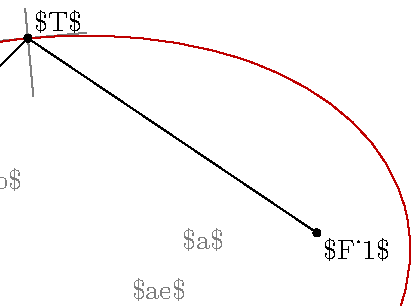 \documentclass{standalone}
\usepackage{luamplib}
\begin{document}
\mplibtextextlabel{enable}
\begin{mplibcode}
secondarydef a through b = 
    begingroup; save d; numeric d; d = abs(a-b); (1+12/d)[b,a] -- (1+12/d)[a,b] endgroup
enddef;
beginfig(1);
    path ellipse; ellipse = fullcircle scaled 300 yscaled 5/8 rotated 13;
    numeric a, b, e;
    2a = abs (point 4 of ellipse - point 0 of ellipse);
    2b = abs (point 6 of ellipse - point 2 of ellipse);
    e = 1 +-+ b/a;

    z0 = 1/2[point 0 of ellipse, point 4 of ellipse];
    z1 = e[z0, point 0 of ellipse];
    z2 = e[z0, point 4 of ellipse];

    drawoptions(withcolor 3/4);
    draw point 0 of ellipse through point 4 of ellipse;
    draw point 2 of ellipse through point 6 of ellipse;
    drawoptions(withcolor 1/2);
    label.top("$a$", 1/2[z0, point 0 of ellipse]);
    label.bot("$ae$", 1/2[z0, z1]);
    label.rt("$b$", 1/2[z0, point 2 of ellipse]);
    drawoptions();

    numeric t; t = 1.732;
    draw z1 -- point t of ellipse -- z2; 
    drawoptions(withcolor 1/2);
    draw (left--right) scaled 21 
        rotated angle direction t of ellipse
        shifted point t of ellipse;
    draw (1/2 down--up) scaled 21 
        rotated angle direction t of ellipse
        shifted point t of ellipse;
    drawoptions();

    draw ellipse withcolor 3/4 red;

    dotlabel.urt("$T$", point t of ellipse);
    dotlabel.lrt("$F_1$", z1);
    dotlabel.lrt("$F_2$", z2);

endfig;
\end{mplibcode}
\end{document}

